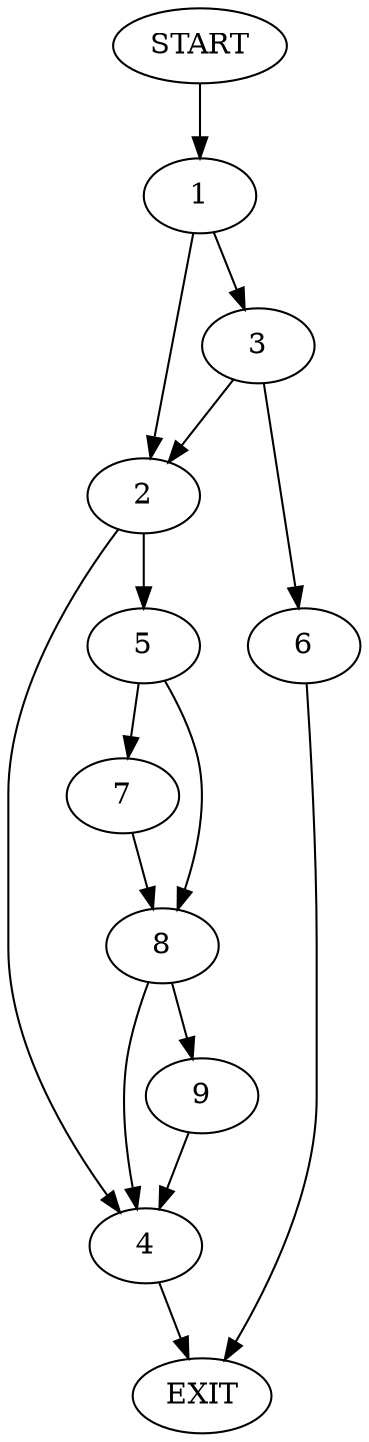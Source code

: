 digraph {
0 [label="START"]
10 [label="EXIT"]
0 -> 1
1 -> 2
1 -> 3
2 -> 4
2 -> 5
3 -> 6
3 -> 2
6 -> 10
5 -> 7
5 -> 8
4 -> 10
7 -> 8
8 -> 4
8 -> 9
9 -> 4
}

